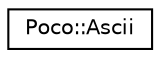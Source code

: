 digraph "Graphical Class Hierarchy"
{
 // LATEX_PDF_SIZE
  edge [fontname="Helvetica",fontsize="10",labelfontname="Helvetica",labelfontsize="10"];
  node [fontname="Helvetica",fontsize="10",shape=record];
  rankdir="LR";
  Node0 [label="Poco::Ascii",height=0.2,width=0.4,color="black", fillcolor="white", style="filled",URL="$classPoco_1_1Ascii.html",tooltip=" "];
}

